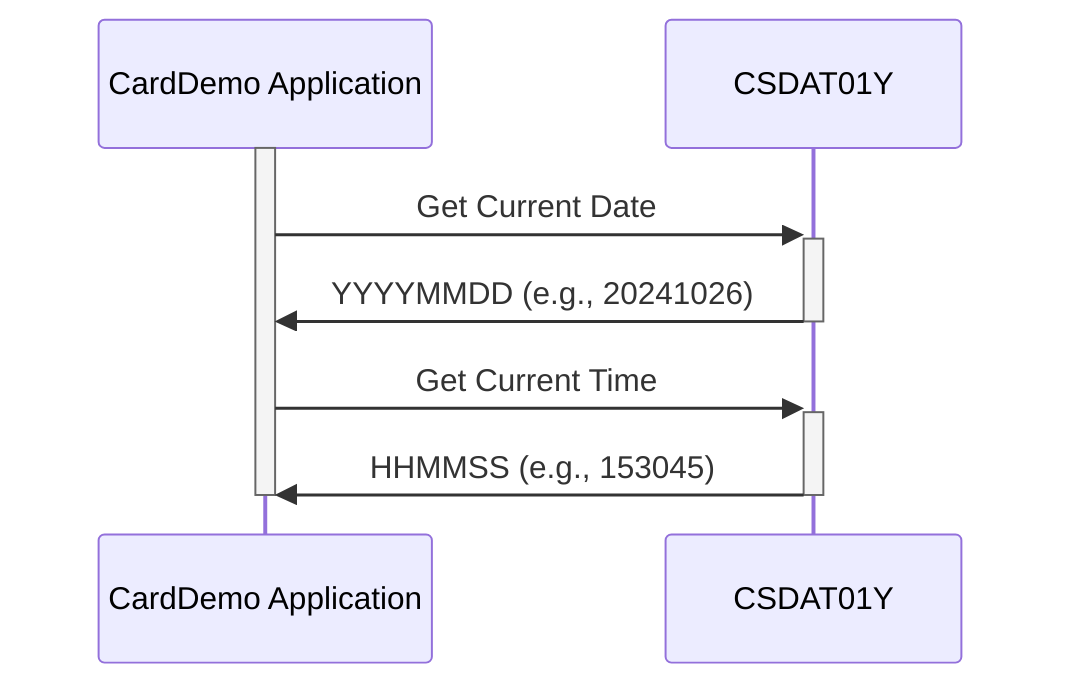 sequenceDiagram
    participant CardDemo Application
    participant CSDAT01Y

    activate CardDemo Application
    CardDemo Application->>+CSDAT01Y: Get Current Date
    CSDAT01Y->>-CardDemo Application: YYYYMMDD (e.g., 20241026)
    CardDemo Application->>+CSDAT01Y: Get Current Time
    CSDAT01Y->>-CardDemo Application: HHMMSS (e.g., 153045)
    deactivate CardDemo Application